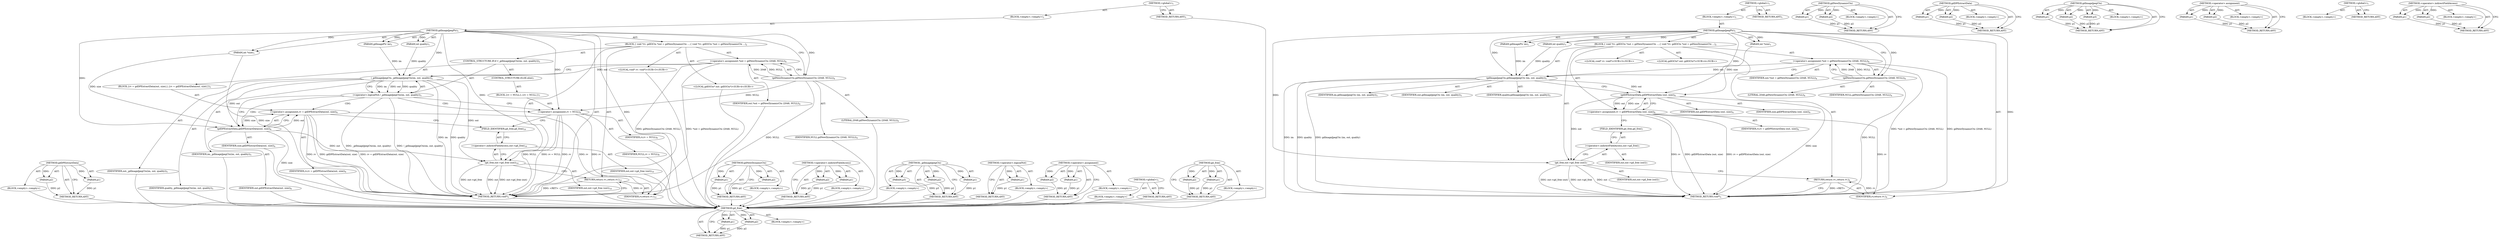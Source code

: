 digraph "gd_free" {
vulnerable_82 [label=<(METHOD,gd_free)>];
vulnerable_83 [label=<(PARAM,p1)>];
vulnerable_84 [label=<(PARAM,p2)>];
vulnerable_85 [label=<(BLOCK,&lt;empty&gt;,&lt;empty&gt;)>];
vulnerable_86 [label=<(METHOD_RETURN,ANY)>];
vulnerable_6 [label=<(METHOD,&lt;global&gt;)<SUB>1</SUB>>];
vulnerable_7 [label=<(BLOCK,&lt;empty&gt;,&lt;empty&gt;)<SUB>1</SUB>>];
vulnerable_8 [label=<(METHOD,gdImageJpegPtr)<SUB>1</SUB>>];
vulnerable_9 [label=<(PARAM,gdImagePtr im)<SUB>1</SUB>>];
vulnerable_10 [label=<(PARAM,int *size)<SUB>1</SUB>>];
vulnerable_11 [label=<(PARAM,int quality)<SUB>1</SUB>>];
vulnerable_12 [label=<(BLOCK,{
 	void *rv;
 	gdIOCtx *out = gdNewDynamicCtx ...,{
 	void *rv;
 	gdIOCtx *out = gdNewDynamicCtx ...)<SUB>2</SUB>>];
vulnerable_13 [label="<(LOCAL,void* rv: void*)<SUB>3</SUB>>"];
vulnerable_14 [label="<(LOCAL,gdIOCtx* out: gdIOCtx*)<SUB>4</SUB>>"];
vulnerable_15 [label=<(&lt;operator&gt;.assignment,*out = gdNewDynamicCtx (2048, NULL))<SUB>4</SUB>>];
vulnerable_16 [label=<(IDENTIFIER,out,*out = gdNewDynamicCtx (2048, NULL))<SUB>4</SUB>>];
vulnerable_17 [label=<(gdNewDynamicCtx,gdNewDynamicCtx (2048, NULL))<SUB>4</SUB>>];
vulnerable_18 [label=<(LITERAL,2048,gdNewDynamicCtx (2048, NULL))<SUB>4</SUB>>];
vulnerable_19 [label=<(IDENTIFIER,NULL,gdNewDynamicCtx (2048, NULL))<SUB>4</SUB>>];
vulnerable_20 [label=<(gdImageJpegCtx,gdImageJpegCtx (im, out, quality))<SUB>5</SUB>>];
vulnerable_21 [label=<(IDENTIFIER,im,gdImageJpegCtx (im, out, quality))<SUB>5</SUB>>];
vulnerable_22 [label=<(IDENTIFIER,out,gdImageJpegCtx (im, out, quality))<SUB>5</SUB>>];
vulnerable_23 [label=<(IDENTIFIER,quality,gdImageJpegCtx (im, out, quality))<SUB>5</SUB>>];
vulnerable_24 [label=<(&lt;operator&gt;.assignment,rv = gdDPExtractData (out, size))<SUB>6</SUB>>];
vulnerable_25 [label=<(IDENTIFIER,rv,rv = gdDPExtractData (out, size))<SUB>6</SUB>>];
vulnerable_26 [label=<(gdDPExtractData,gdDPExtractData (out, size))<SUB>6</SUB>>];
vulnerable_27 [label=<(IDENTIFIER,out,gdDPExtractData (out, size))<SUB>6</SUB>>];
vulnerable_28 [label=<(IDENTIFIER,size,gdDPExtractData (out, size))<SUB>6</SUB>>];
vulnerable_29 [label=<(gd_free,out-&gt;gd_free (out))<SUB>7</SUB>>];
vulnerable_30 [label=<(&lt;operator&gt;.indirectFieldAccess,out-&gt;gd_free)<SUB>7</SUB>>];
vulnerable_31 [label=<(IDENTIFIER,out,out-&gt;gd_free (out))<SUB>7</SUB>>];
vulnerable_32 [label=<(FIELD_IDENTIFIER,gd_free,gd_free)<SUB>7</SUB>>];
vulnerable_33 [label=<(IDENTIFIER,out,out-&gt;gd_free (out))<SUB>7</SUB>>];
vulnerable_34 [label=<(RETURN,return rv;,return rv;)<SUB>9</SUB>>];
vulnerable_35 [label=<(IDENTIFIER,rv,return rv;)<SUB>9</SUB>>];
vulnerable_36 [label=<(METHOD_RETURN,void*)<SUB>1</SUB>>];
vulnerable_38 [label=<(METHOD_RETURN,ANY)<SUB>1</SUB>>];
vulnerable_66 [label=<(METHOD,gdNewDynamicCtx)>];
vulnerable_67 [label=<(PARAM,p1)>];
vulnerable_68 [label=<(PARAM,p2)>];
vulnerable_69 [label=<(BLOCK,&lt;empty&gt;,&lt;empty&gt;)>];
vulnerable_70 [label=<(METHOD_RETURN,ANY)>];
vulnerable_77 [label=<(METHOD,gdDPExtractData)>];
vulnerable_78 [label=<(PARAM,p1)>];
vulnerable_79 [label=<(PARAM,p2)>];
vulnerable_80 [label=<(BLOCK,&lt;empty&gt;,&lt;empty&gt;)>];
vulnerable_81 [label=<(METHOD_RETURN,ANY)>];
vulnerable_71 [label=<(METHOD,gdImageJpegCtx)>];
vulnerable_72 [label=<(PARAM,p1)>];
vulnerable_73 [label=<(PARAM,p2)>];
vulnerable_74 [label=<(PARAM,p3)>];
vulnerable_75 [label=<(BLOCK,&lt;empty&gt;,&lt;empty&gt;)>];
vulnerable_76 [label=<(METHOD_RETURN,ANY)>];
vulnerable_61 [label=<(METHOD,&lt;operator&gt;.assignment)>];
vulnerable_62 [label=<(PARAM,p1)>];
vulnerable_63 [label=<(PARAM,p2)>];
vulnerable_64 [label=<(BLOCK,&lt;empty&gt;,&lt;empty&gt;)>];
vulnerable_65 [label=<(METHOD_RETURN,ANY)>];
vulnerable_55 [label=<(METHOD,&lt;global&gt;)<SUB>1</SUB>>];
vulnerable_56 [label=<(BLOCK,&lt;empty&gt;,&lt;empty&gt;)>];
vulnerable_57 [label=<(METHOD_RETURN,ANY)>];
vulnerable_87 [label=<(METHOD,&lt;operator&gt;.indirectFieldAccess)>];
vulnerable_88 [label=<(PARAM,p1)>];
vulnerable_89 [label=<(PARAM,p2)>];
vulnerable_90 [label=<(BLOCK,&lt;empty&gt;,&lt;empty&gt;)>];
vulnerable_91 [label=<(METHOD_RETURN,ANY)>];
fixed_89 [label=<(METHOD,gdDPExtractData)>];
fixed_90 [label=<(PARAM,p1)>];
fixed_91 [label=<(PARAM,p2)>];
fixed_92 [label=<(BLOCK,&lt;empty&gt;,&lt;empty&gt;)>];
fixed_93 [label=<(METHOD_RETURN,ANY)>];
fixed_6 [label=<(METHOD,&lt;global&gt;)<SUB>1</SUB>>];
fixed_7 [label=<(BLOCK,&lt;empty&gt;,&lt;empty&gt;)<SUB>1</SUB>>];
fixed_8 [label=<(METHOD,gdImageJpegPtr)<SUB>1</SUB>>];
fixed_9 [label=<(PARAM,gdImagePtr im)<SUB>1</SUB>>];
fixed_10 [label=<(PARAM,int *size)<SUB>1</SUB>>];
fixed_11 [label=<(PARAM,int quality)<SUB>1</SUB>>];
fixed_12 [label=<(BLOCK,{
 	void *rv;
 	gdIOCtx *out = gdNewDynamicCtx ...,{
 	void *rv;
 	gdIOCtx *out = gdNewDynamicCtx ...)<SUB>2</SUB>>];
fixed_13 [label="<(LOCAL,void* rv: void*)<SUB>3</SUB>>"];
fixed_14 [label="<(LOCAL,gdIOCtx* out: gdIOCtx*)<SUB>4</SUB>>"];
fixed_15 [label=<(&lt;operator&gt;.assignment,*out = gdNewDynamicCtx (2048, NULL))<SUB>4</SUB>>];
fixed_16 [label=<(IDENTIFIER,out,*out = gdNewDynamicCtx (2048, NULL))<SUB>4</SUB>>];
fixed_17 [label=<(gdNewDynamicCtx,gdNewDynamicCtx (2048, NULL))<SUB>4</SUB>>];
fixed_18 [label=<(LITERAL,2048,gdNewDynamicCtx (2048, NULL))<SUB>4</SUB>>];
fixed_19 [label=<(IDENTIFIER,NULL,gdNewDynamicCtx (2048, NULL))<SUB>4</SUB>>];
fixed_20 [label=<(CONTROL_STRUCTURE,IF,if (!_gdImageJpegCtx(im, out, quality)))<SUB>5</SUB>>];
fixed_21 [label=<(&lt;operator&gt;.logicalNot,!_gdImageJpegCtx(im, out, quality))<SUB>5</SUB>>];
fixed_22 [label=<(_gdImageJpegCtx,_gdImageJpegCtx(im, out, quality))<SUB>5</SUB>>];
fixed_23 [label=<(IDENTIFIER,im,_gdImageJpegCtx(im, out, quality))<SUB>5</SUB>>];
fixed_24 [label=<(IDENTIFIER,out,_gdImageJpegCtx(im, out, quality))<SUB>5</SUB>>];
fixed_25 [label=<(IDENTIFIER,quality,_gdImageJpegCtx(im, out, quality))<SUB>5</SUB>>];
fixed_26 [label=<(BLOCK,{
		rv = gdDPExtractData(out, size);
	},{
		rv = gdDPExtractData(out, size);
	})<SUB>5</SUB>>];
fixed_27 [label=<(&lt;operator&gt;.assignment,rv = gdDPExtractData(out, size))<SUB>6</SUB>>];
fixed_28 [label=<(IDENTIFIER,rv,rv = gdDPExtractData(out, size))<SUB>6</SUB>>];
fixed_29 [label=<(gdDPExtractData,gdDPExtractData(out, size))<SUB>6</SUB>>];
fixed_30 [label=<(IDENTIFIER,out,gdDPExtractData(out, size))<SUB>6</SUB>>];
fixed_31 [label=<(IDENTIFIER,size,gdDPExtractData(out, size))<SUB>6</SUB>>];
fixed_32 [label=<(CONTROL_STRUCTURE,ELSE,else)<SUB>7</SUB>>];
fixed_33 [label=<(BLOCK,{
		rv = NULL;
	},{
		rv = NULL;
	})<SUB>7</SUB>>];
fixed_34 [label=<(&lt;operator&gt;.assignment,rv = NULL)<SUB>8</SUB>>];
fixed_35 [label=<(IDENTIFIER,rv,rv = NULL)<SUB>8</SUB>>];
fixed_36 [label=<(IDENTIFIER,NULL,rv = NULL)<SUB>8</SUB>>];
fixed_37 [label=<(gd_free,out-&gt;gd_free (out))<SUB>10</SUB>>];
fixed_38 [label=<(&lt;operator&gt;.indirectFieldAccess,out-&gt;gd_free)<SUB>10</SUB>>];
fixed_39 [label=<(IDENTIFIER,out,out-&gt;gd_free (out))<SUB>10</SUB>>];
fixed_40 [label=<(FIELD_IDENTIFIER,gd_free,gd_free)<SUB>10</SUB>>];
fixed_41 [label=<(IDENTIFIER,out,out-&gt;gd_free (out))<SUB>10</SUB>>];
fixed_42 [label=<(RETURN,return rv;,return rv;)<SUB>12</SUB>>];
fixed_43 [label=<(IDENTIFIER,rv,return rv;)<SUB>12</SUB>>];
fixed_44 [label=<(METHOD_RETURN,void*)<SUB>1</SUB>>];
fixed_46 [label=<(METHOD_RETURN,ANY)<SUB>1</SUB>>];
fixed_74 [label=<(METHOD,gdNewDynamicCtx)>];
fixed_75 [label=<(PARAM,p1)>];
fixed_76 [label=<(PARAM,p2)>];
fixed_77 [label=<(BLOCK,&lt;empty&gt;,&lt;empty&gt;)>];
fixed_78 [label=<(METHOD_RETURN,ANY)>];
fixed_99 [label=<(METHOD,&lt;operator&gt;.indirectFieldAccess)>];
fixed_100 [label=<(PARAM,p1)>];
fixed_101 [label=<(PARAM,p2)>];
fixed_102 [label=<(BLOCK,&lt;empty&gt;,&lt;empty&gt;)>];
fixed_103 [label=<(METHOD_RETURN,ANY)>];
fixed_83 [label=<(METHOD,_gdImageJpegCtx)>];
fixed_84 [label=<(PARAM,p1)>];
fixed_85 [label=<(PARAM,p2)>];
fixed_86 [label=<(PARAM,p3)>];
fixed_87 [label=<(BLOCK,&lt;empty&gt;,&lt;empty&gt;)>];
fixed_88 [label=<(METHOD_RETURN,ANY)>];
fixed_79 [label=<(METHOD,&lt;operator&gt;.logicalNot)>];
fixed_80 [label=<(PARAM,p1)>];
fixed_81 [label=<(BLOCK,&lt;empty&gt;,&lt;empty&gt;)>];
fixed_82 [label=<(METHOD_RETURN,ANY)>];
fixed_69 [label=<(METHOD,&lt;operator&gt;.assignment)>];
fixed_70 [label=<(PARAM,p1)>];
fixed_71 [label=<(PARAM,p2)>];
fixed_72 [label=<(BLOCK,&lt;empty&gt;,&lt;empty&gt;)>];
fixed_73 [label=<(METHOD_RETURN,ANY)>];
fixed_63 [label=<(METHOD,&lt;global&gt;)<SUB>1</SUB>>];
fixed_64 [label=<(BLOCK,&lt;empty&gt;,&lt;empty&gt;)>];
fixed_65 [label=<(METHOD_RETURN,ANY)>];
fixed_94 [label=<(METHOD,gd_free)>];
fixed_95 [label=<(PARAM,p1)>];
fixed_96 [label=<(PARAM,p2)>];
fixed_97 [label=<(BLOCK,&lt;empty&gt;,&lt;empty&gt;)>];
fixed_98 [label=<(METHOD_RETURN,ANY)>];
vulnerable_82 -> vulnerable_83  [key=0, label="AST: "];
vulnerable_82 -> vulnerable_83  [key=1, label="DDG: "];
vulnerable_82 -> vulnerable_85  [key=0, label="AST: "];
vulnerable_82 -> vulnerable_84  [key=0, label="AST: "];
vulnerable_82 -> vulnerable_84  [key=1, label="DDG: "];
vulnerable_82 -> vulnerable_86  [key=0, label="AST: "];
vulnerable_82 -> vulnerable_86  [key=1, label="CFG: "];
vulnerable_83 -> vulnerable_86  [key=0, label="DDG: p1"];
vulnerable_84 -> vulnerable_86  [key=0, label="DDG: p2"];
vulnerable_6 -> vulnerable_7  [key=0, label="AST: "];
vulnerable_6 -> vulnerable_38  [key=0, label="AST: "];
vulnerable_6 -> vulnerable_38  [key=1, label="CFG: "];
vulnerable_7 -> vulnerable_8  [key=0, label="AST: "];
vulnerable_8 -> vulnerable_9  [key=0, label="AST: "];
vulnerable_8 -> vulnerable_9  [key=1, label="DDG: "];
vulnerable_8 -> vulnerable_10  [key=0, label="AST: "];
vulnerable_8 -> vulnerable_10  [key=1, label="DDG: "];
vulnerable_8 -> vulnerable_11  [key=0, label="AST: "];
vulnerable_8 -> vulnerable_11  [key=1, label="DDG: "];
vulnerable_8 -> vulnerable_12  [key=0, label="AST: "];
vulnerable_8 -> vulnerable_36  [key=0, label="AST: "];
vulnerable_8 -> vulnerable_17  [key=0, label="CFG: "];
vulnerable_8 -> vulnerable_17  [key=1, label="DDG: "];
vulnerable_8 -> vulnerable_20  [key=0, label="DDG: "];
vulnerable_8 -> vulnerable_29  [key=0, label="DDG: "];
vulnerable_8 -> vulnerable_35  [key=0, label="DDG: "];
vulnerable_8 -> vulnerable_26  [key=0, label="DDG: "];
vulnerable_9 -> vulnerable_20  [key=0, label="DDG: im"];
vulnerable_10 -> vulnerable_26  [key=0, label="DDG: size"];
vulnerable_11 -> vulnerable_20  [key=0, label="DDG: quality"];
vulnerable_12 -> vulnerable_13  [key=0, label="AST: "];
vulnerable_12 -> vulnerable_14  [key=0, label="AST: "];
vulnerable_12 -> vulnerable_15  [key=0, label="AST: "];
vulnerable_12 -> vulnerable_20  [key=0, label="AST: "];
vulnerable_12 -> vulnerable_24  [key=0, label="AST: "];
vulnerable_12 -> vulnerable_29  [key=0, label="AST: "];
vulnerable_12 -> vulnerable_34  [key=0, label="AST: "];
vulnerable_15 -> vulnerable_16  [key=0, label="AST: "];
vulnerable_15 -> vulnerable_17  [key=0, label="AST: "];
vulnerable_15 -> vulnerable_20  [key=0, label="CFG: "];
vulnerable_15 -> vulnerable_20  [key=1, label="DDG: out"];
vulnerable_15 -> vulnerable_36  [key=0, label="DDG: gdNewDynamicCtx (2048, NULL)"];
vulnerable_15 -> vulnerable_36  [key=1, label="DDG: *out = gdNewDynamicCtx (2048, NULL)"];
vulnerable_17 -> vulnerable_18  [key=0, label="AST: "];
vulnerable_17 -> vulnerable_19  [key=0, label="AST: "];
vulnerable_17 -> vulnerable_15  [key=0, label="CFG: "];
vulnerable_17 -> vulnerable_15  [key=1, label="DDG: 2048"];
vulnerable_17 -> vulnerable_15  [key=2, label="DDG: NULL"];
vulnerable_17 -> vulnerable_36  [key=0, label="DDG: NULL"];
vulnerable_20 -> vulnerable_21  [key=0, label="AST: "];
vulnerable_20 -> vulnerable_22  [key=0, label="AST: "];
vulnerable_20 -> vulnerable_23  [key=0, label="AST: "];
vulnerable_20 -> vulnerable_26  [key=0, label="CFG: "];
vulnerable_20 -> vulnerable_26  [key=1, label="DDG: out"];
vulnerable_20 -> vulnerable_36  [key=0, label="DDG: im"];
vulnerable_20 -> vulnerable_36  [key=1, label="DDG: quality"];
vulnerable_20 -> vulnerable_36  [key=2, label="DDG: gdImageJpegCtx (im, out, quality)"];
vulnerable_24 -> vulnerable_25  [key=0, label="AST: "];
vulnerable_24 -> vulnerable_26  [key=0, label="AST: "];
vulnerable_24 -> vulnerable_32  [key=0, label="CFG: "];
vulnerable_24 -> vulnerable_36  [key=0, label="DDG: rv"];
vulnerable_24 -> vulnerable_36  [key=1, label="DDG: gdDPExtractData (out, size)"];
vulnerable_24 -> vulnerable_36  [key=2, label="DDG: rv = gdDPExtractData (out, size)"];
vulnerable_24 -> vulnerable_35  [key=0, label="DDG: rv"];
vulnerable_26 -> vulnerable_27  [key=0, label="AST: "];
vulnerable_26 -> vulnerable_28  [key=0, label="AST: "];
vulnerable_26 -> vulnerable_24  [key=0, label="CFG: "];
vulnerable_26 -> vulnerable_24  [key=1, label="DDG: out"];
vulnerable_26 -> vulnerable_24  [key=2, label="DDG: size"];
vulnerable_26 -> vulnerable_36  [key=0, label="DDG: size"];
vulnerable_26 -> vulnerable_29  [key=0, label="DDG: out"];
vulnerable_29 -> vulnerable_30  [key=0, label="AST: "];
vulnerable_29 -> vulnerable_33  [key=0, label="AST: "];
vulnerable_29 -> vulnerable_34  [key=0, label="CFG: "];
vulnerable_29 -> vulnerable_36  [key=0, label="DDG: out-&gt;gd_free"];
vulnerable_29 -> vulnerable_36  [key=1, label="DDG: out"];
vulnerable_29 -> vulnerable_36  [key=2, label="DDG: out-&gt;gd_free (out)"];
vulnerable_30 -> vulnerable_31  [key=0, label="AST: "];
vulnerable_30 -> vulnerable_32  [key=0, label="AST: "];
vulnerable_30 -> vulnerable_29  [key=0, label="CFG: "];
vulnerable_32 -> vulnerable_30  [key=0, label="CFG: "];
vulnerable_34 -> vulnerable_35  [key=0, label="AST: "];
vulnerable_34 -> vulnerable_36  [key=0, label="CFG: "];
vulnerable_34 -> vulnerable_36  [key=1, label="DDG: &lt;RET&gt;"];
vulnerable_35 -> vulnerable_34  [key=0, label="DDG: rv"];
vulnerable_66 -> vulnerable_67  [key=0, label="AST: "];
vulnerable_66 -> vulnerable_67  [key=1, label="DDG: "];
vulnerable_66 -> vulnerable_69  [key=0, label="AST: "];
vulnerable_66 -> vulnerable_68  [key=0, label="AST: "];
vulnerable_66 -> vulnerable_68  [key=1, label="DDG: "];
vulnerable_66 -> vulnerable_70  [key=0, label="AST: "];
vulnerable_66 -> vulnerable_70  [key=1, label="CFG: "];
vulnerable_67 -> vulnerable_70  [key=0, label="DDG: p1"];
vulnerable_68 -> vulnerable_70  [key=0, label="DDG: p2"];
vulnerable_77 -> vulnerable_78  [key=0, label="AST: "];
vulnerable_77 -> vulnerable_78  [key=1, label="DDG: "];
vulnerable_77 -> vulnerable_80  [key=0, label="AST: "];
vulnerable_77 -> vulnerable_79  [key=0, label="AST: "];
vulnerable_77 -> vulnerable_79  [key=1, label="DDG: "];
vulnerable_77 -> vulnerable_81  [key=0, label="AST: "];
vulnerable_77 -> vulnerable_81  [key=1, label="CFG: "];
vulnerable_78 -> vulnerable_81  [key=0, label="DDG: p1"];
vulnerable_79 -> vulnerable_81  [key=0, label="DDG: p2"];
vulnerable_71 -> vulnerable_72  [key=0, label="AST: "];
vulnerable_71 -> vulnerable_72  [key=1, label="DDG: "];
vulnerable_71 -> vulnerable_75  [key=0, label="AST: "];
vulnerable_71 -> vulnerable_73  [key=0, label="AST: "];
vulnerable_71 -> vulnerable_73  [key=1, label="DDG: "];
vulnerable_71 -> vulnerable_76  [key=0, label="AST: "];
vulnerable_71 -> vulnerable_76  [key=1, label="CFG: "];
vulnerable_71 -> vulnerable_74  [key=0, label="AST: "];
vulnerable_71 -> vulnerable_74  [key=1, label="DDG: "];
vulnerable_72 -> vulnerable_76  [key=0, label="DDG: p1"];
vulnerable_73 -> vulnerable_76  [key=0, label="DDG: p2"];
vulnerable_74 -> vulnerable_76  [key=0, label="DDG: p3"];
vulnerable_61 -> vulnerable_62  [key=0, label="AST: "];
vulnerable_61 -> vulnerable_62  [key=1, label="DDG: "];
vulnerable_61 -> vulnerable_64  [key=0, label="AST: "];
vulnerable_61 -> vulnerable_63  [key=0, label="AST: "];
vulnerable_61 -> vulnerable_63  [key=1, label="DDG: "];
vulnerable_61 -> vulnerable_65  [key=0, label="AST: "];
vulnerable_61 -> vulnerable_65  [key=1, label="CFG: "];
vulnerable_62 -> vulnerable_65  [key=0, label="DDG: p1"];
vulnerable_63 -> vulnerable_65  [key=0, label="DDG: p2"];
vulnerable_55 -> vulnerable_56  [key=0, label="AST: "];
vulnerable_55 -> vulnerable_57  [key=0, label="AST: "];
vulnerable_55 -> vulnerable_57  [key=1, label="CFG: "];
vulnerable_87 -> vulnerable_88  [key=0, label="AST: "];
vulnerable_87 -> vulnerable_88  [key=1, label="DDG: "];
vulnerable_87 -> vulnerable_90  [key=0, label="AST: "];
vulnerable_87 -> vulnerable_89  [key=0, label="AST: "];
vulnerable_87 -> vulnerable_89  [key=1, label="DDG: "];
vulnerable_87 -> vulnerable_91  [key=0, label="AST: "];
vulnerable_87 -> vulnerable_91  [key=1, label="CFG: "];
vulnerable_88 -> vulnerable_91  [key=0, label="DDG: p1"];
vulnerable_89 -> vulnerable_91  [key=0, label="DDG: p2"];
fixed_89 -> fixed_90  [key=0, label="AST: "];
fixed_89 -> fixed_90  [key=1, label="DDG: "];
fixed_89 -> fixed_92  [key=0, label="AST: "];
fixed_89 -> fixed_91  [key=0, label="AST: "];
fixed_89 -> fixed_91  [key=1, label="DDG: "];
fixed_89 -> fixed_93  [key=0, label="AST: "];
fixed_89 -> fixed_93  [key=1, label="CFG: "];
fixed_90 -> fixed_93  [key=0, label="DDG: p1"];
fixed_91 -> fixed_93  [key=0, label="DDG: p2"];
fixed_92 -> vulnerable_82  [key=0];
fixed_93 -> vulnerable_82  [key=0];
fixed_6 -> fixed_7  [key=0, label="AST: "];
fixed_6 -> fixed_46  [key=0, label="AST: "];
fixed_6 -> fixed_46  [key=1, label="CFG: "];
fixed_7 -> fixed_8  [key=0, label="AST: "];
fixed_8 -> fixed_9  [key=0, label="AST: "];
fixed_8 -> fixed_9  [key=1, label="DDG: "];
fixed_8 -> fixed_10  [key=0, label="AST: "];
fixed_8 -> fixed_10  [key=1, label="DDG: "];
fixed_8 -> fixed_11  [key=0, label="AST: "];
fixed_8 -> fixed_11  [key=1, label="DDG: "];
fixed_8 -> fixed_12  [key=0, label="AST: "];
fixed_8 -> fixed_44  [key=0, label="AST: "];
fixed_8 -> fixed_17  [key=0, label="CFG: "];
fixed_8 -> fixed_17  [key=1, label="DDG: "];
fixed_8 -> fixed_37  [key=0, label="DDG: "];
fixed_8 -> fixed_43  [key=0, label="DDG: "];
fixed_8 -> fixed_22  [key=0, label="DDG: "];
fixed_8 -> fixed_34  [key=0, label="DDG: "];
fixed_8 -> fixed_29  [key=0, label="DDG: "];
fixed_9 -> fixed_22  [key=0, label="DDG: im"];
fixed_10 -> fixed_44  [key=0, label="DDG: size"];
fixed_10 -> fixed_29  [key=0, label="DDG: size"];
fixed_11 -> fixed_22  [key=0, label="DDG: quality"];
fixed_12 -> fixed_13  [key=0, label="AST: "];
fixed_12 -> fixed_14  [key=0, label="AST: "];
fixed_12 -> fixed_15  [key=0, label="AST: "];
fixed_12 -> fixed_20  [key=0, label="AST: "];
fixed_12 -> fixed_37  [key=0, label="AST: "];
fixed_12 -> fixed_42  [key=0, label="AST: "];
fixed_13 -> vulnerable_82  [key=0];
fixed_14 -> vulnerable_82  [key=0];
fixed_15 -> fixed_16  [key=0, label="AST: "];
fixed_15 -> fixed_17  [key=0, label="AST: "];
fixed_15 -> fixed_22  [key=0, label="CFG: "];
fixed_15 -> fixed_22  [key=1, label="DDG: out"];
fixed_15 -> fixed_44  [key=0, label="DDG: gdNewDynamicCtx (2048, NULL)"];
fixed_15 -> fixed_44  [key=1, label="DDG: *out = gdNewDynamicCtx (2048, NULL)"];
fixed_16 -> vulnerable_82  [key=0];
fixed_17 -> fixed_18  [key=0, label="AST: "];
fixed_17 -> fixed_19  [key=0, label="AST: "];
fixed_17 -> fixed_15  [key=0, label="CFG: "];
fixed_17 -> fixed_15  [key=1, label="DDG: 2048"];
fixed_17 -> fixed_15  [key=2, label="DDG: NULL"];
fixed_17 -> fixed_44  [key=0, label="DDG: NULL"];
fixed_17 -> fixed_34  [key=0, label="DDG: NULL"];
fixed_18 -> vulnerable_82  [key=0];
fixed_19 -> vulnerable_82  [key=0];
fixed_20 -> fixed_21  [key=0, label="AST: "];
fixed_20 -> fixed_26  [key=0, label="AST: "];
fixed_20 -> fixed_32  [key=0, label="AST: "];
fixed_21 -> fixed_22  [key=0, label="AST: "];
fixed_21 -> fixed_29  [key=0, label="CFG: "];
fixed_21 -> fixed_29  [key=1, label="CDG: "];
fixed_21 -> fixed_34  [key=0, label="CFG: "];
fixed_21 -> fixed_34  [key=1, label="CDG: "];
fixed_21 -> fixed_44  [key=0, label="DDG: _gdImageJpegCtx(im, out, quality)"];
fixed_21 -> fixed_44  [key=1, label="DDG: !_gdImageJpegCtx(im, out, quality)"];
fixed_21 -> fixed_27  [key=0, label="CDG: "];
fixed_22 -> fixed_23  [key=0, label="AST: "];
fixed_22 -> fixed_24  [key=0, label="AST: "];
fixed_22 -> fixed_25  [key=0, label="AST: "];
fixed_22 -> fixed_21  [key=0, label="CFG: "];
fixed_22 -> fixed_21  [key=1, label="DDG: im"];
fixed_22 -> fixed_21  [key=2, label="DDG: out"];
fixed_22 -> fixed_21  [key=3, label="DDG: quality"];
fixed_22 -> fixed_44  [key=0, label="DDG: im"];
fixed_22 -> fixed_44  [key=1, label="DDG: quality"];
fixed_22 -> fixed_37  [key=0, label="DDG: out"];
fixed_22 -> fixed_29  [key=0, label="DDG: out"];
fixed_23 -> vulnerable_82  [key=0];
fixed_24 -> vulnerable_82  [key=0];
fixed_25 -> vulnerable_82  [key=0];
fixed_26 -> fixed_27  [key=0, label="AST: "];
fixed_27 -> fixed_28  [key=0, label="AST: "];
fixed_27 -> fixed_29  [key=0, label="AST: "];
fixed_27 -> fixed_40  [key=0, label="CFG: "];
fixed_27 -> fixed_44  [key=0, label="DDG: rv"];
fixed_27 -> fixed_44  [key=1, label="DDG: gdDPExtractData(out, size)"];
fixed_27 -> fixed_44  [key=2, label="DDG: rv = gdDPExtractData(out, size)"];
fixed_27 -> fixed_43  [key=0, label="DDG: rv"];
fixed_28 -> vulnerable_82  [key=0];
fixed_29 -> fixed_30  [key=0, label="AST: "];
fixed_29 -> fixed_31  [key=0, label="AST: "];
fixed_29 -> fixed_27  [key=0, label="CFG: "];
fixed_29 -> fixed_27  [key=1, label="DDG: out"];
fixed_29 -> fixed_27  [key=2, label="DDG: size"];
fixed_29 -> fixed_44  [key=0, label="DDG: size"];
fixed_29 -> fixed_37  [key=0, label="DDG: out"];
fixed_30 -> vulnerable_82  [key=0];
fixed_31 -> vulnerable_82  [key=0];
fixed_32 -> fixed_33  [key=0, label="AST: "];
fixed_33 -> fixed_34  [key=0, label="AST: "];
fixed_34 -> fixed_35  [key=0, label="AST: "];
fixed_34 -> fixed_36  [key=0, label="AST: "];
fixed_34 -> fixed_40  [key=0, label="CFG: "];
fixed_34 -> fixed_44  [key=0, label="DDG: rv"];
fixed_34 -> fixed_44  [key=1, label="DDG: NULL"];
fixed_34 -> fixed_44  [key=2, label="DDG: rv = NULL"];
fixed_34 -> fixed_43  [key=0, label="DDG: rv"];
fixed_35 -> vulnerable_82  [key=0];
fixed_36 -> vulnerable_82  [key=0];
fixed_37 -> fixed_38  [key=0, label="AST: "];
fixed_37 -> fixed_41  [key=0, label="AST: "];
fixed_37 -> fixed_42  [key=0, label="CFG: "];
fixed_37 -> fixed_44  [key=0, label="DDG: out-&gt;gd_free"];
fixed_37 -> fixed_44  [key=1, label="DDG: out"];
fixed_37 -> fixed_44  [key=2, label="DDG: out-&gt;gd_free (out)"];
fixed_38 -> fixed_39  [key=0, label="AST: "];
fixed_38 -> fixed_40  [key=0, label="AST: "];
fixed_38 -> fixed_37  [key=0, label="CFG: "];
fixed_39 -> vulnerable_82  [key=0];
fixed_40 -> fixed_38  [key=0, label="CFG: "];
fixed_41 -> vulnerable_82  [key=0];
fixed_42 -> fixed_43  [key=0, label="AST: "];
fixed_42 -> fixed_44  [key=0, label="CFG: "];
fixed_42 -> fixed_44  [key=1, label="DDG: &lt;RET&gt;"];
fixed_43 -> fixed_42  [key=0, label="DDG: rv"];
fixed_44 -> vulnerable_82  [key=0];
fixed_46 -> vulnerable_82  [key=0];
fixed_74 -> fixed_75  [key=0, label="AST: "];
fixed_74 -> fixed_75  [key=1, label="DDG: "];
fixed_74 -> fixed_77  [key=0, label="AST: "];
fixed_74 -> fixed_76  [key=0, label="AST: "];
fixed_74 -> fixed_76  [key=1, label="DDG: "];
fixed_74 -> fixed_78  [key=0, label="AST: "];
fixed_74 -> fixed_78  [key=1, label="CFG: "];
fixed_75 -> fixed_78  [key=0, label="DDG: p1"];
fixed_76 -> fixed_78  [key=0, label="DDG: p2"];
fixed_77 -> vulnerable_82  [key=0];
fixed_78 -> vulnerable_82  [key=0];
fixed_99 -> fixed_100  [key=0, label="AST: "];
fixed_99 -> fixed_100  [key=1, label="DDG: "];
fixed_99 -> fixed_102  [key=0, label="AST: "];
fixed_99 -> fixed_101  [key=0, label="AST: "];
fixed_99 -> fixed_101  [key=1, label="DDG: "];
fixed_99 -> fixed_103  [key=0, label="AST: "];
fixed_99 -> fixed_103  [key=1, label="CFG: "];
fixed_100 -> fixed_103  [key=0, label="DDG: p1"];
fixed_101 -> fixed_103  [key=0, label="DDG: p2"];
fixed_102 -> vulnerable_82  [key=0];
fixed_103 -> vulnerable_82  [key=0];
fixed_83 -> fixed_84  [key=0, label="AST: "];
fixed_83 -> fixed_84  [key=1, label="DDG: "];
fixed_83 -> fixed_87  [key=0, label="AST: "];
fixed_83 -> fixed_85  [key=0, label="AST: "];
fixed_83 -> fixed_85  [key=1, label="DDG: "];
fixed_83 -> fixed_88  [key=0, label="AST: "];
fixed_83 -> fixed_88  [key=1, label="CFG: "];
fixed_83 -> fixed_86  [key=0, label="AST: "];
fixed_83 -> fixed_86  [key=1, label="DDG: "];
fixed_84 -> fixed_88  [key=0, label="DDG: p1"];
fixed_85 -> fixed_88  [key=0, label="DDG: p2"];
fixed_86 -> fixed_88  [key=0, label="DDG: p3"];
fixed_87 -> vulnerable_82  [key=0];
fixed_88 -> vulnerable_82  [key=0];
fixed_79 -> fixed_80  [key=0, label="AST: "];
fixed_79 -> fixed_80  [key=1, label="DDG: "];
fixed_79 -> fixed_81  [key=0, label="AST: "];
fixed_79 -> fixed_82  [key=0, label="AST: "];
fixed_79 -> fixed_82  [key=1, label="CFG: "];
fixed_80 -> fixed_82  [key=0, label="DDG: p1"];
fixed_81 -> vulnerable_82  [key=0];
fixed_82 -> vulnerable_82  [key=0];
fixed_69 -> fixed_70  [key=0, label="AST: "];
fixed_69 -> fixed_70  [key=1, label="DDG: "];
fixed_69 -> fixed_72  [key=0, label="AST: "];
fixed_69 -> fixed_71  [key=0, label="AST: "];
fixed_69 -> fixed_71  [key=1, label="DDG: "];
fixed_69 -> fixed_73  [key=0, label="AST: "];
fixed_69 -> fixed_73  [key=1, label="CFG: "];
fixed_70 -> fixed_73  [key=0, label="DDG: p1"];
fixed_71 -> fixed_73  [key=0, label="DDG: p2"];
fixed_72 -> vulnerable_82  [key=0];
fixed_73 -> vulnerable_82  [key=0];
fixed_63 -> fixed_64  [key=0, label="AST: "];
fixed_63 -> fixed_65  [key=0, label="AST: "];
fixed_63 -> fixed_65  [key=1, label="CFG: "];
fixed_64 -> vulnerable_82  [key=0];
fixed_65 -> vulnerable_82  [key=0];
fixed_94 -> fixed_95  [key=0, label="AST: "];
fixed_94 -> fixed_95  [key=1, label="DDG: "];
fixed_94 -> fixed_97  [key=0, label="AST: "];
fixed_94 -> fixed_96  [key=0, label="AST: "];
fixed_94 -> fixed_96  [key=1, label="DDG: "];
fixed_94 -> fixed_98  [key=0, label="AST: "];
fixed_94 -> fixed_98  [key=1, label="CFG: "];
fixed_95 -> fixed_98  [key=0, label="DDG: p1"];
fixed_96 -> fixed_98  [key=0, label="DDG: p2"];
fixed_97 -> vulnerable_82  [key=0];
fixed_98 -> vulnerable_82  [key=0];
}
